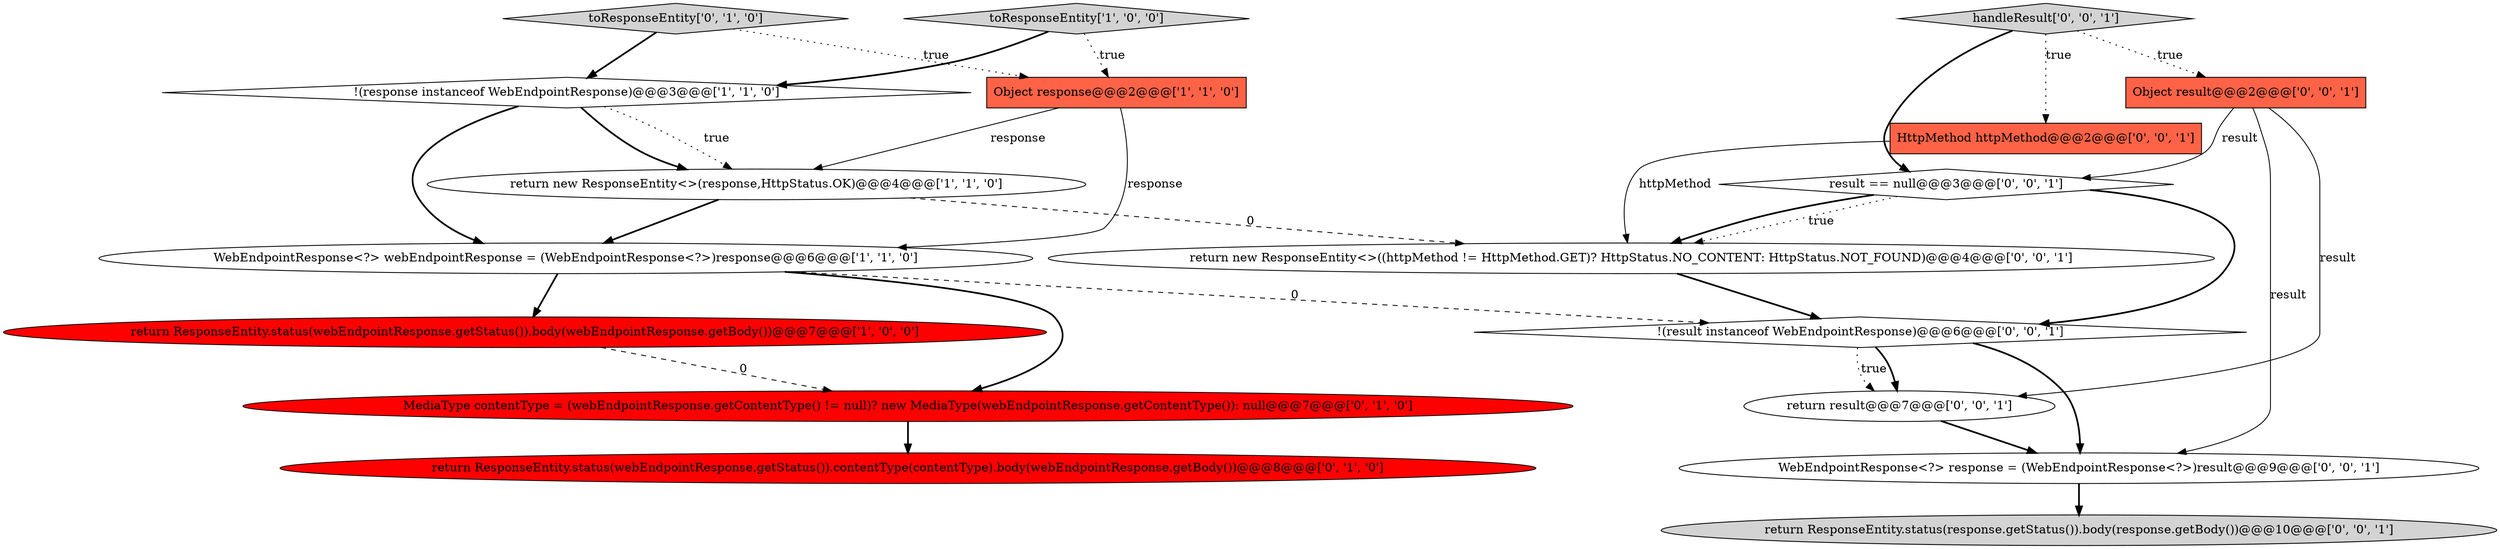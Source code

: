 digraph {
3 [style = filled, label = "return ResponseEntity.status(webEndpointResponse.getStatus()).body(webEndpointResponse.getBody())@@@7@@@['1', '0', '0']", fillcolor = red, shape = ellipse image = "AAA1AAABBB1BBB"];
17 [style = filled, label = "return new ResponseEntity<>((httpMethod != HttpMethod.GET)? HttpStatus.NO_CONTENT: HttpStatus.NOT_FOUND)@@@4@@@['0', '0', '1']", fillcolor = white, shape = ellipse image = "AAA0AAABBB3BBB"];
7 [style = filled, label = "return ResponseEntity.status(webEndpointResponse.getStatus()).contentType(contentType).body(webEndpointResponse.getBody())@@@8@@@['0', '1', '0']", fillcolor = red, shape = ellipse image = "AAA1AAABBB2BBB"];
10 [style = filled, label = "return ResponseEntity.status(response.getStatus()).body(response.getBody())@@@10@@@['0', '0', '1']", fillcolor = lightgray, shape = ellipse image = "AAA0AAABBB3BBB"];
6 [style = filled, label = "MediaType contentType = (webEndpointResponse.getContentType() != null)? new MediaType(webEndpointResponse.getContentType()): null@@@7@@@['0', '1', '0']", fillcolor = red, shape = ellipse image = "AAA1AAABBB2BBB"];
12 [style = filled, label = "return result@@@7@@@['0', '0', '1']", fillcolor = white, shape = ellipse image = "AAA0AAABBB3BBB"];
13 [style = filled, label = "Object result@@@2@@@['0', '0', '1']", fillcolor = tomato, shape = box image = "AAA0AAABBB3BBB"];
15 [style = filled, label = "WebEndpointResponse<?> response = (WebEndpointResponse<?>)result@@@9@@@['0', '0', '1']", fillcolor = white, shape = ellipse image = "AAA0AAABBB3BBB"];
2 [style = filled, label = "toResponseEntity['1', '0', '0']", fillcolor = lightgray, shape = diamond image = "AAA0AAABBB1BBB"];
4 [style = filled, label = "WebEndpointResponse<?> webEndpointResponse = (WebEndpointResponse<?>)response@@@6@@@['1', '1', '0']", fillcolor = white, shape = ellipse image = "AAA0AAABBB1BBB"];
8 [style = filled, label = "toResponseEntity['0', '1', '0']", fillcolor = lightgray, shape = diamond image = "AAA0AAABBB2BBB"];
9 [style = filled, label = "result == null@@@3@@@['0', '0', '1']", fillcolor = white, shape = diamond image = "AAA0AAABBB3BBB"];
5 [style = filled, label = "return new ResponseEntity<>(response,HttpStatus.OK)@@@4@@@['1', '1', '0']", fillcolor = white, shape = ellipse image = "AAA0AAABBB1BBB"];
14 [style = filled, label = "!(result instanceof WebEndpointResponse)@@@6@@@['0', '0', '1']", fillcolor = white, shape = diamond image = "AAA0AAABBB3BBB"];
16 [style = filled, label = "handleResult['0', '0', '1']", fillcolor = lightgray, shape = diamond image = "AAA0AAABBB3BBB"];
11 [style = filled, label = "HttpMethod httpMethod@@@2@@@['0', '0', '1']", fillcolor = tomato, shape = box image = "AAA0AAABBB3BBB"];
0 [style = filled, label = "!(response instanceof WebEndpointResponse)@@@3@@@['1', '1', '0']", fillcolor = white, shape = diamond image = "AAA0AAABBB1BBB"];
1 [style = filled, label = "Object response@@@2@@@['1', '1', '0']", fillcolor = tomato, shape = box image = "AAA0AAABBB1BBB"];
4->3 [style = bold, label=""];
15->10 [style = bold, label=""];
3->6 [style = dashed, label="0"];
0->5 [style = dotted, label="true"];
13->12 [style = solid, label="result"];
14->12 [style = dotted, label="true"];
16->13 [style = dotted, label="true"];
4->6 [style = bold, label=""];
9->17 [style = dotted, label="true"];
12->15 [style = bold, label=""];
9->17 [style = bold, label=""];
1->4 [style = solid, label="response"];
8->0 [style = bold, label=""];
11->17 [style = solid, label="httpMethod"];
8->1 [style = dotted, label="true"];
13->9 [style = solid, label="result"];
2->0 [style = bold, label=""];
5->17 [style = dashed, label="0"];
0->4 [style = bold, label=""];
2->1 [style = dotted, label="true"];
17->14 [style = bold, label=""];
14->12 [style = bold, label=""];
5->4 [style = bold, label=""];
9->14 [style = bold, label=""];
13->15 [style = solid, label="result"];
14->15 [style = bold, label=""];
4->14 [style = dashed, label="0"];
6->7 [style = bold, label=""];
16->11 [style = dotted, label="true"];
1->5 [style = solid, label="response"];
16->9 [style = bold, label=""];
0->5 [style = bold, label=""];
}
